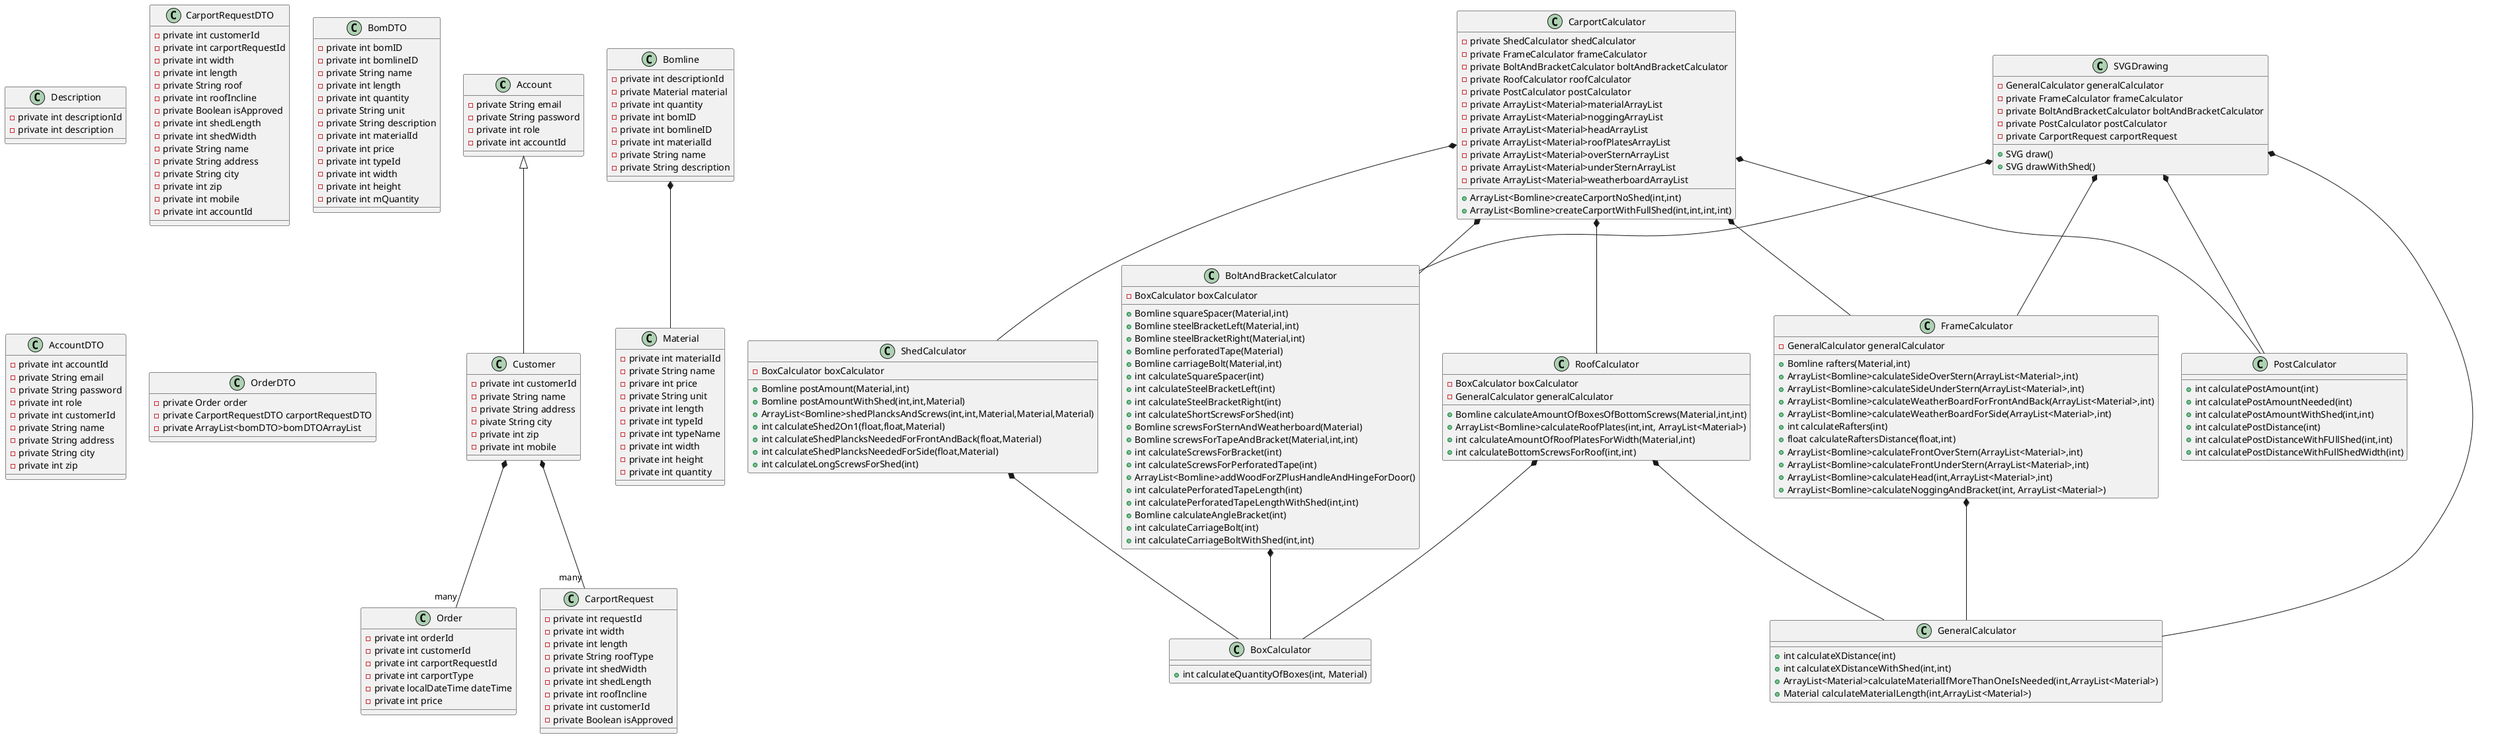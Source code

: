 @startuml
'https://plantuml.com/class-diagram

class Account
class Order
class Material
class Bomline
class Customer
class CarportRequest
class Description
class CarportCalculator
class BoltAndBracketCalculator
class BoxCalculator
class FrameCalculator
class GeneralCalculator
class PostCalculator
class RoofCalculator
class ShedCalculator
class SVGDrawing

class CarportRequestDTO
class BomDTO
class AccountDTO
class OrderDTO

Account <|-- Customer
Customer *--"many" Order
Customer *--"many" CarportRequest
Bomline *-- Material
ShedCalculator *-- BoxCalculator
CarportCalculator *-- ShedCalculator
CarportCalculator *-- FrameCalculator
CarportCalculator *-- PostCalculator
CarportCalculator *-- RoofCalculator
CarportCalculator *-- BoltAndBracketCalculator
RoofCalculator *-- BoxCalculator
RoofCalculator *-- GeneralCalculator
FrameCalculator *-- GeneralCalculator
BoltAndBracketCalculator *-- BoxCalculator
SVGDrawing *-- GeneralCalculator
SVGDrawing *-- FrameCalculator
SVGDrawing *-- BoltAndBracketCalculator
SVGDrawing *-- PostCalculator

Account : - private String email
Account : - private String password
Account : - private int role
Account : - private int accountId

Customer : - private int customerId
Customer : - private String name
Customer : - private String address
Customer : - pivate String city
Customer : - private int zip
Customer : - private int mobile

Order : - private int orderId
Order : - private int customerId
Order : - private int carportRequestId
Order : - private int carportType
Order : - private localDateTime dateTime
Order : - private int price

Bomline : - private int descriptionId
Bomline : - private Material material
Bomline : - private int quantity
Bomline : - private int bomID
Bomline : - private int bomlineID
Bomline : - private int materialId
Bomline : - private String name
Bomline : - private String description

Material : - private int materialId
Material : - private String name
Material : - privare int price
Material : - private String unit
Material : - private int length
Material : - private int typeId
Material : - private int typeName
Material : - private int width
Material : - private int height
Material : - private int quantity

CarportRequest : - private int requestId
CarportRequest : - private int width
CarportRequest : - private int length
CarportRequest : - private String roofType
CarportRequest : - private int shedWidth
CarportRequest : - private int shedLength
CarportRequest : - private int roofIncline
CarportRequest : - private int customerId
CarportRequest : - private Boolean isApproved

Description : - private int descriptionId
Description : - private int description

CarportCalculator : - private ShedCalculator shedCalculator
CarportCalculator : - private FrameCalculator frameCalculator
CarportCalculator : - private BoltAndBracketCalculator boltAndBracketCalculator
CarportCalculator : - private RoofCalculator roofCalculator
CarportCalculator : - private PostCalculator postCalculator

CarportCalculator : - private ArrayList<Material>materialArrayList
CarportCalculator : - private ArrayList<Material>noggingArrayList
CarportCalculator : - private ArrayList<Material>headArrayList
CarportCalculator : - private ArrayList<Material>roofPlatesArrayList
CarportCalculator : - private ArrayList<Material>overSternArrayList
CarportCalculator : - private ArrayList<Material>underSternArrayList
CarportCalculator : - private ArrayList<Material>weatherboardArrayList

CarportCalculator : + ArrayList<Bomline>createCarportNoShed(int,int)
CarportCalculator : + ArrayList<Bomline>createCarportWithFullShed(int,int,int,int)


RoofCalculator : - BoxCalculator boxCalculator
RoofCalculator : - GeneralCalculator generalCalculator
RoofCalculator : + Bomline calculateAmountOfBoxesOfBottomScrews(Material,int,int)
RoofCalculator : + ArrayList<Bomline>calculateRoofPlates(int,int, ArrayList<Material>)
RoofCalculator : + int calculateAmountOfRoofPlatesForWidth(Material,int)
RoofCalculator : + int calculateBottomScrewsForRoof(int,int)

FrameCalculator : - GeneralCalculator generalCalculator
FrameCalculator : + Bomline rafters(Material,int)
FrameCalculator : + ArrayList<Bomline>calculateSideOverStern(ArrayList<Material>,int)
FrameCalculator : + ArrayList<Bomline>calculateSideUnderStern(ArrayList<Material>,int)
FrameCalculator : + ArrayList<Bomline>calculateWeatherBoardForFrontAndBack(ArrayList<Material>,int)
FrameCalculator : + ArrayList<Bomline>calculateWeatherBoardForSide(ArrayList<Material>,int)
FrameCalculator : + int calculateRafters(int)
FrameCalculator : + float calculateRaftersDistance(float,int)
FrameCalculator : + ArrayList<Bomline>calculateFrontOverStern(ArrayList<Material>,int)
FrameCalculator : + ArrayList<Bomline>calculateFrontUnderStern(ArrayList<Material>,int)
FrameCalculator : + ArrayList<Bomline>calculateHead(int,ArrayList<Material>,int)
FrameCalculator : + ArrayList<Bomline>calculateNoggingAndBracket(int, ArrayList<Material>)

GeneralCalculator : + int calculateXDistance(int)
GeneralCalculator : + int calculateXDistanceWithShed(int,int)
GeneralCalculator : + ArrayList<Material>calculateMaterialIfMoreThanOneIsNeeded(int,ArrayList<Material>)
GeneralCalculator : + Material calculateMaterialLength(int,ArrayList<Material>)

PostCalculator : + int calculatePostAmount(int)
PostCalculator : + int calculatePostAmountNeeded(int)
PostCalculator : + int calculatePostAmountWithShed(int,int)
PostCalculator : + int calculatePostDistance(int)
PostCalculator : + int calculatePostDistanceWithFUllShed(int,int)
PostCalculator : + int calculatePostDistanceWithFullShedWidth(int)

ShedCalculator : - BoxCalculator boxCalculator
ShedCalculator : + Bomline postAmount(Material,int)
ShedCalculator : + Bomline postAmountWithShed(int,int,Material)
ShedCalculator : + ArrayList<Bomline>shedPlancksAndScrews(int,int,Material,Material,Material)
ShedCalculator : + int calculateShed2On1(float,float,Material)
ShedCalculator : + int calculateShedPlancksNeededForFrontAndBack(float,Material)
ShedCalculator : + int calculateShedPlancksNeededForSide(float,Material)
ShedCalculator : + int calculateLongScrewsForShed(int)

BoltAndBracketCalculator : - BoxCalculator boxCalculator
BoltAndBracketCalculator : + Bomline squareSpacer(Material,int)
BoltAndBracketCalculator : + Bomline steelBracketLeft(Material,int)
BoltAndBracketCalculator : + Bomline steelBracketRight(Material,int)
BoltAndBracketCalculator : + Bomline perforatedTape(Material)
BoltAndBracketCalculator : + Bomline carriageBolt(Material,int)
BoltAndBracketCalculator : + int calculateSquareSpacer(int)
BoltAndBracketCalculator : + int calculateSteelBracketLeft(int)
BoltAndBracketCalculator : + int calculateSteelBracketRight(int)
BoltAndBracketCalculator : + int calculateShortScrewsForShed(int)
BoltAndBracketCalculator : + Bomline screwsForSternAndWeatherboard(Material)
BoltAndBracketCalculator : + Bomline screwsForTapeAndBracket(Material,int,int)
BoltAndBracketCalculator : + int calculateScrewsForBracket(int)
BoltAndBracketCalculator : + int calculateScrewsForPerforatedTape(int)
BoltAndBracketCalculator : + ArrayList<Bomline>addWoodForZPlusHandleAndHingeForDoor()
BoltAndBracketCalculator : + int calculatePerforatedTapeLength(int)
BoltAndBracketCalculator : + int calculatePerforatedTapeLengthWithShed(int,int)
BoltAndBracketCalculator : + Bomline calculateAngleBracket(int)
BoltAndBracketCalculator : + int calculateCarriageBolt(int)
BoltAndBracketCalculator : + int calculateCarriageBoltWithShed(int,int)

BoxCalculator : + int calculateQuantityOfBoxes(int, Material)


CarportRequestDTO : - private int customerId
CarportRequestDTO : - private int carportRequestId
CarportRequestDTO : - private int width
CarportRequestDTO : - private int length
CarportRequestDTO : - private String roof
CarportRequestDTO : - private int roofIncline
CarportRequestDTO : - private Boolean isApproved
CarportRequestDTO : - private int shedLength
CarportRequestDTO : - private int shedWidth
CarportRequestDTO : - private String name
CarportRequestDTO : - private String address
CarportRequestDTO : - private String city
CarportRequestDTO : - private int zip
CarportRequestDTO : - private int mobile
CarportRequestDTO : - private int accountId

BomDTO : - private int bomID
BomDTO : - private int bomlineID
BomDTO : - private String name
BomDTO : - private int length
BomDTO : - private int quantity
BomDTO : - private String unit
BomDTO : - private String description
BomDTO : - private int materialId
BomDTO : - private int price
BomDTO : - private int typeId
BomDTO : - private int width
BomDTO : - private int height
BomDTO : - private int mQuantity

AccountDTO : - private int accountId
AccountDTO : - private String email
AccountDTO : - private String password
AccountDTO : - private int role
AccountDTO : - private int customerId
AccountDTO : - private String name
AccountDTO : - private String address
AccountDTO : - private String city
AccountDTO : - private int zip

OrderDTO : - private Order order
OrderDTO : - private CarportRequestDTO carportRequestDTO
OrderDTO : - private ArrayList<bomDTO>bomDTOArrayList

SVGDrawing : - GeneralCalculator generalCalculator
SVGDrawing : - private FrameCalculator frameCalculator
SVGDrawing : - private BoltAndBracketCalculator boltAndBracketCalculator
SVGDrawing : - private PostCalculator postCalculator
SVGDrawing : - private CarportRequest carportRequest
SVGDrawing : + SVG draw()
SVGDrawing : + SVG drawWithShed()

@enduml